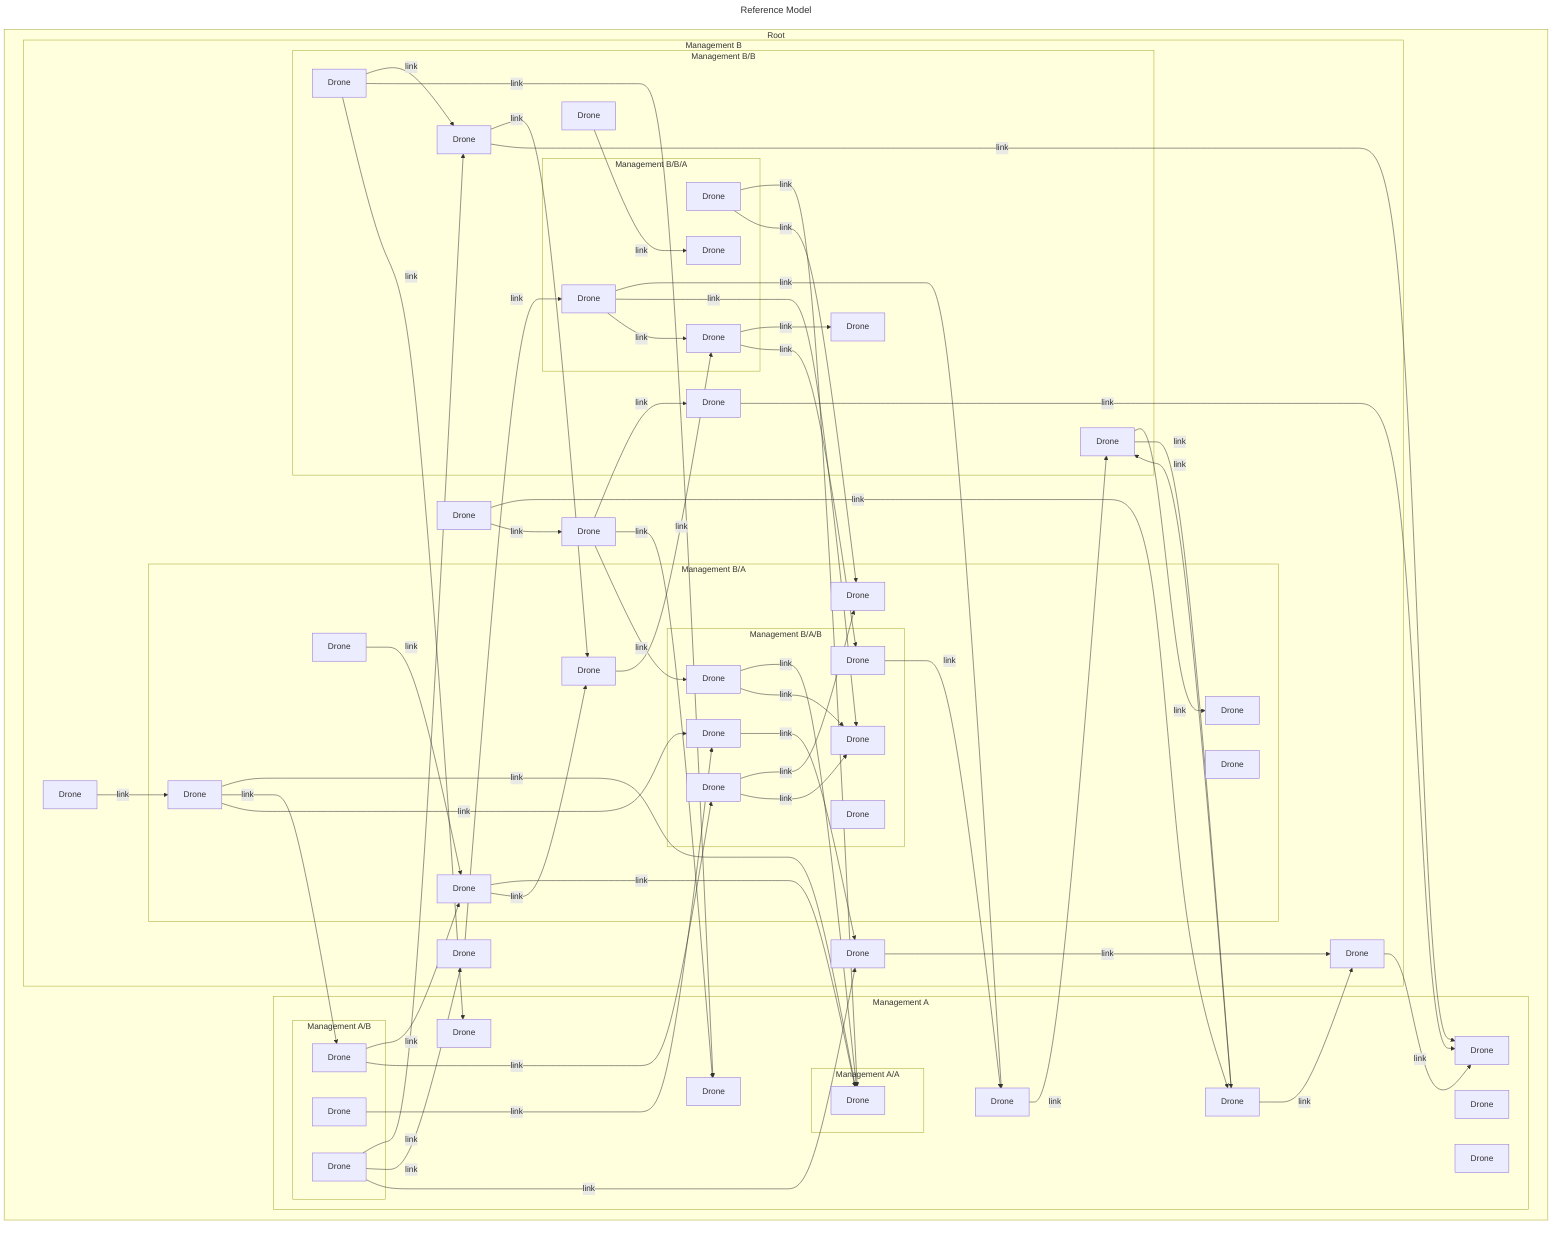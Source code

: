 ---
 title: Reference Model
---
flowchart TB

subgraph "Root"
  subgraph "Management A"
    subgraph "Management A/A"
      drone_02["Drone"]
    end
    subgraph "Management A/B"
      drone_03["Drone"]
      drone_04["Drone"]
      drone_05["Drone"]
    end
    drone_01["Drone"]
    drone_19["Drone"]
    drone_20["Drone"]
    drone_21["Drone"]
    drone_22["Drone"]
    drone_23["Drone"]
    drone_24["Drone"]
  end
  subgraph "Management B"
    subgraph "Management B/A"
      subgraph "Management B/A/B"
        drone_31["Drone"]
        drone_32["Drone"]
        drone_33["Drone"]
        drone_34["Drone"]
        drone_35["Drone"]
        drone_36["Drone"]
      end
      drone_06["Drone"]
      drone_07["Drone"]
      drone_08["Drone"]
      drone_09["Drone"]
      drone_10["Drone"]
      drone_11["Drone"]
      drone_12["Drone"]
    end
    subgraph "Management B/B"
      subgraph "Management B/B/A"
        drone_37["Drone"]
        drone_38["Drone"]
        drone_39["Drone"]
        drone_40["Drone"]
      end
      drone_13["Drone"]
      drone_14["Drone"]
      drone_15["Drone"]
      drone_16["Drone"]
      drone_17["Drone"]
      drone_18["Drone"]
    end
    drone_25["Drone"]
    drone_26["Drone"]
    drone_27["Drone"]
    drone_28["Drone"]
    drone_29["Drone"]
    drone_30["Drone"]
  end
end


 drone_03 -->|"link"| drone_09
 drone_03 -->|"link"| drone_31
 drone_04 -->|"link"| drone_35
 drone_05 -->|"link"| drone_17
 drone_05 -->|"link"| drone_28
 drone_05 -->|"link"| drone_30
 drone_06 -->|"link"| drone_02
 drone_06 -->|"link"| drone_03
 drone_06 -->|"link"| drone_35
 drone_09 -->|"link"| drone_02
 drone_09 -->|"link"| drone_10
 drone_10 -->|"link"| drone_38
 drone_11 -->|"link"| drone_09
 drone_13 -->|"link"| drone_24
 drone_14 -->|"link"| drone_39
 drone_15 -->|"link"| drone_07
 drone_15 -->|"link"| drone_23
 drone_17 -->|"link"| drone_10
 drone_17 -->|"link"| drone_24
 drone_18 -->|"link"| drone_17
 drone_18 -->|"link"| drone_21
 drone_18 -->|"link"| drone_22
 drone_19 -->|"link"| drone_15
 drone_23 -->|"link"| drone_15
 drone_23 -->|"link"| drone_25
 drone_25 -->|"link"| drone_24
 drone_26 -->|"link"| drone_13
 drone_26 -->|"link"| drone_21
 drone_26 -->|"link"| drone_32
 drone_27 -->|"link"| drone_06
 drone_28 -->|"link"| drone_40
 drone_29 -->|"link"| drone_23
 drone_29 -->|"link"| drone_26
 drone_30 -->|"link"| drone_25
 drone_31 -->|"link"| drone_12
 drone_31 -->|"link"| drone_33
 drone_32 -->|"link"| drone_02
 drone_32 -->|"link"| drone_33
 drone_35 -->|"link"| drone_30
 drone_36 -->|"link"| drone_19
 drone_37 -->|"link"| drone_02
 drone_37 -->|"link"| drone_12
 drone_38 -->|"link"| drone_16
 drone_38 -->|"link"| drone_36
 drone_40 -->|"link"| drone_19
 drone_40 -->|"link"| drone_33
 drone_40 -->|"link"| drone_38